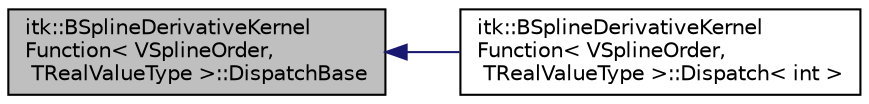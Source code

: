digraph "itk::BSplineDerivativeKernelFunction&lt; VSplineOrder, TRealValueType &gt;::DispatchBase"
{
 // LATEX_PDF_SIZE
  edge [fontname="Helvetica",fontsize="10",labelfontname="Helvetica",labelfontsize="10"];
  node [fontname="Helvetica",fontsize="10",shape=record];
  rankdir="LR";
  Node1 [label="itk::BSplineDerivativeKernel\lFunction\< VSplineOrder,\l TRealValueType \>::DispatchBase",height=0.2,width=0.4,color="black", fillcolor="grey75", style="filled", fontcolor="black",tooltip=" "];
  Node1 -> Node2 [dir="back",color="midnightblue",fontsize="10",style="solid",fontname="Helvetica"];
  Node2 [label="itk::BSplineDerivativeKernel\lFunction\< VSplineOrder,\l TRealValueType \>::Dispatch\< int \>",height=0.2,width=0.4,color="black", fillcolor="white", style="filled",URL="$structitk_1_1BSplineDerivativeKernelFunction_1_1Dispatch.html",tooltip=" "];
}
